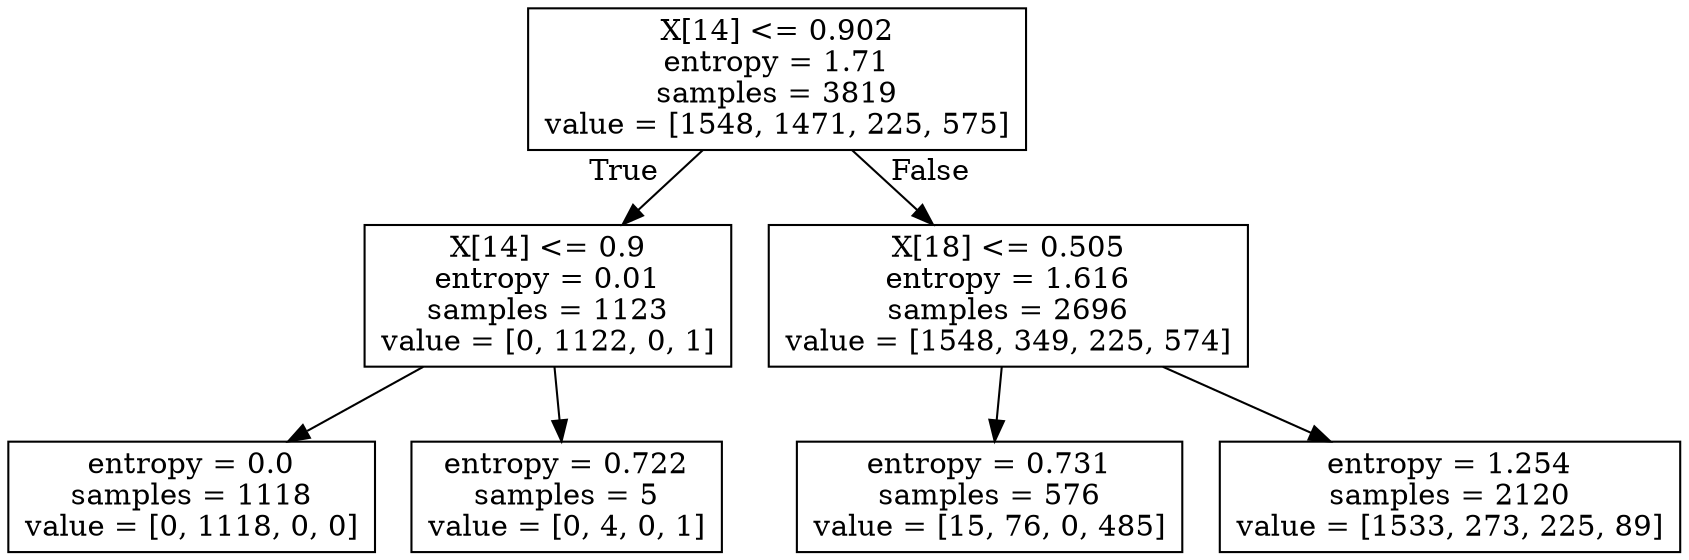 digraph Tree {
node [shape=box] ;
0 [label="X[14] <= 0.902\nentropy = 1.71\nsamples = 3819\nvalue = [1548, 1471, 225, 575]"] ;
1 [label="X[14] <= 0.9\nentropy = 0.01\nsamples = 1123\nvalue = [0, 1122, 0, 1]"] ;
0 -> 1 [labeldistance=2.5, labelangle=45, headlabel="True"] ;
2 [label="entropy = 0.0\nsamples = 1118\nvalue = [0, 1118, 0, 0]"] ;
1 -> 2 ;
3 [label="entropy = 0.722\nsamples = 5\nvalue = [0, 4, 0, 1]"] ;
1 -> 3 ;
4 [label="X[18] <= 0.505\nentropy = 1.616\nsamples = 2696\nvalue = [1548, 349, 225, 574]"] ;
0 -> 4 [labeldistance=2.5, labelangle=-45, headlabel="False"] ;
5 [label="entropy = 0.731\nsamples = 576\nvalue = [15, 76, 0, 485]"] ;
4 -> 5 ;
6 [label="entropy = 1.254\nsamples = 2120\nvalue = [1533, 273, 225, 89]"] ;
4 -> 6 ;
}